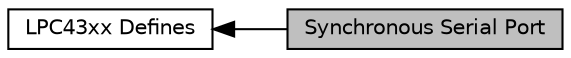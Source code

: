 digraph "Synchronous Serial Port"
{
  edge [fontname="Helvetica",fontsize="10",labelfontname="Helvetica",labelfontsize="10"];
  node [fontname="Helvetica",fontsize="10",shape=record];
  rankdir=LR;
  Node1 [label="LPC43xx Defines",height=0.2,width=0.4,color="black", fillcolor="white", style="filled",URL="$group__LPC43xx__defines.html",tooltip="Defined Constants and Types for the LPC43xx series. "];
  Node0 [label="Synchronous Serial Port",height=0.2,width=0.4,color="black", fillcolor="grey75", style="filled", fontcolor="black"];
  Node1->Node0 [shape=plaintext, dir="back", style="solid"];
}
